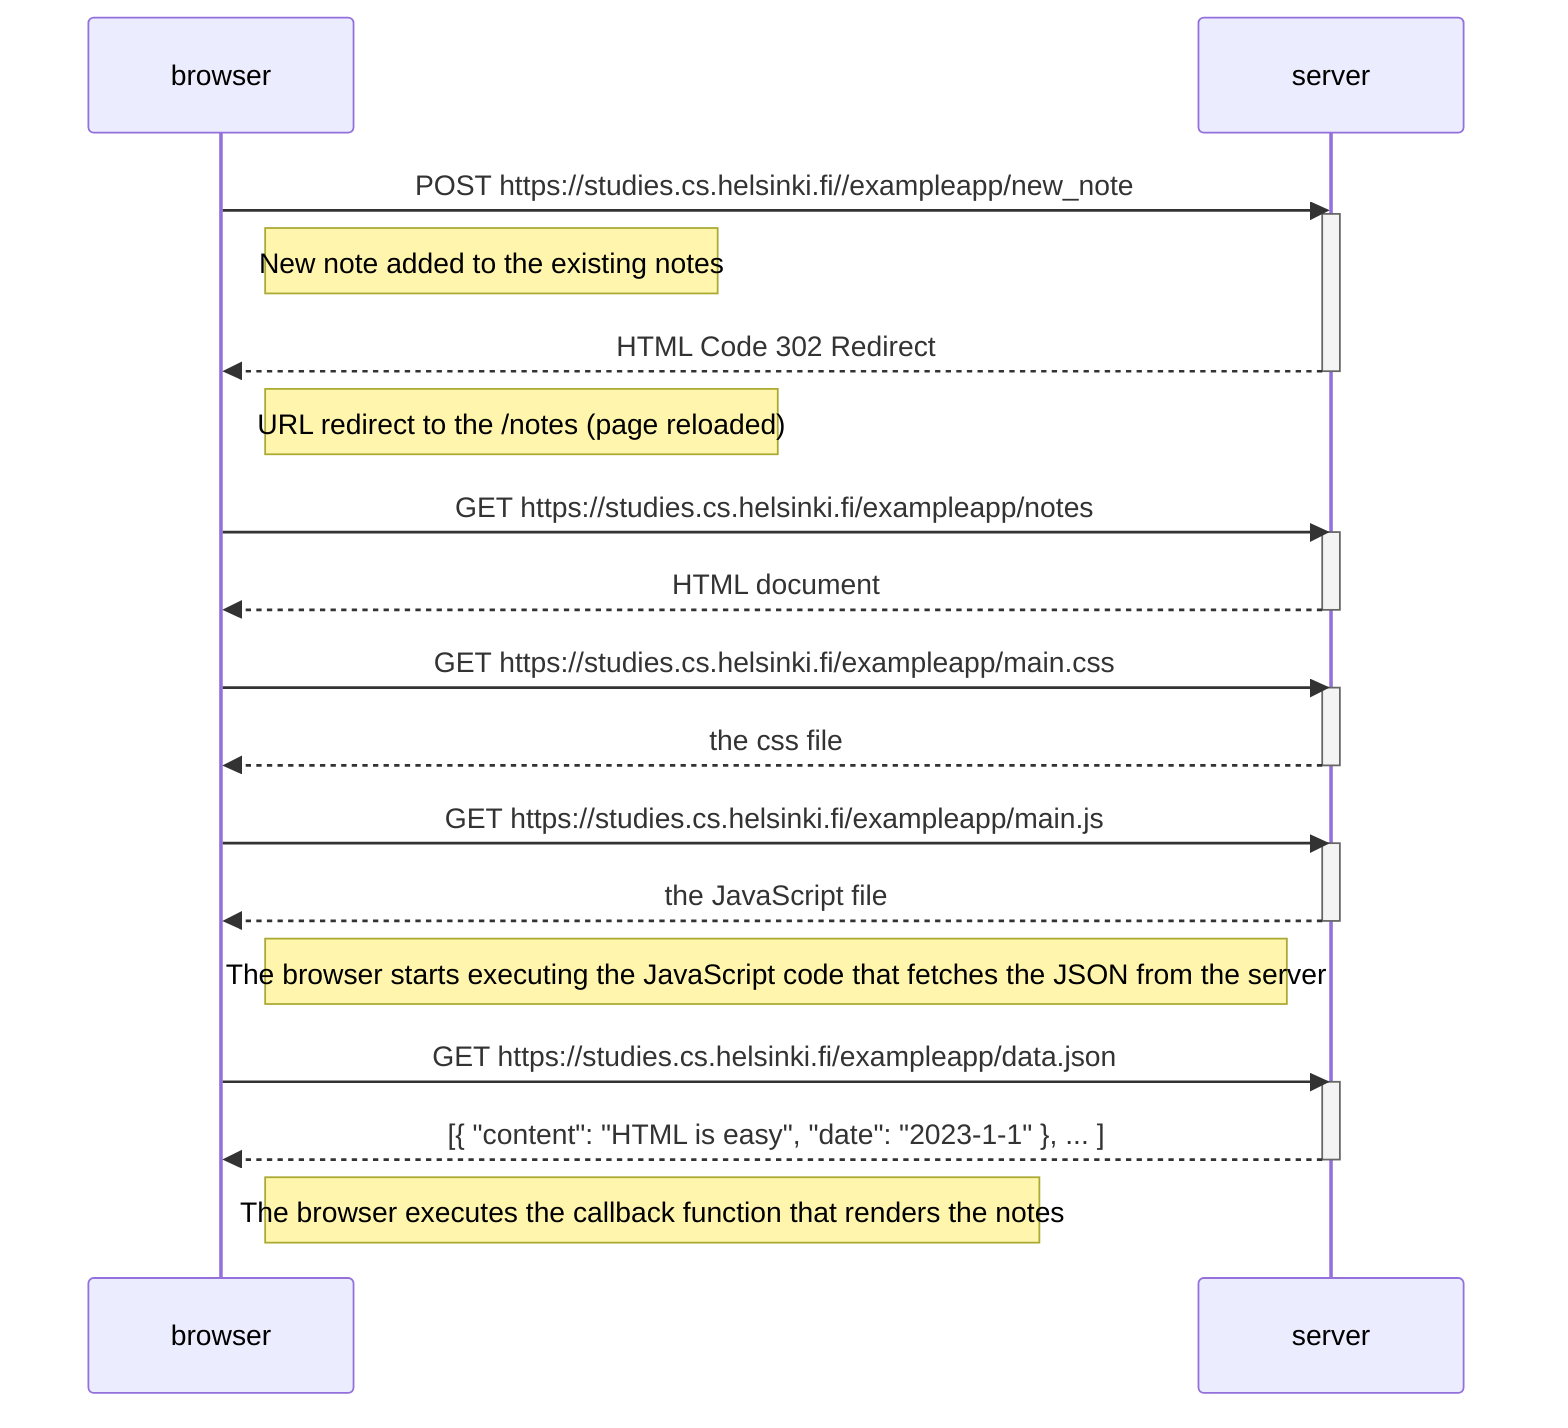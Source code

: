 sequenceDiagram
    participant browser
    participant server

    browser->>server: POST https://studies.cs.helsinki.fi//exampleapp/new_note
    activate server

    Note right of browser: New note added to the existing notes

    server-->>browser: HTML Code 302 Redirect
    deactivate server
    
    Note right of browser: URL redirect to the /notes (page reloaded)

    browser->>server: GET https://studies.cs.helsinki.fi/exampleapp/notes
    activate server
    server-->>browser: HTML document
    deactivate server

    browser->>server: GET https://studies.cs.helsinki.fi/exampleapp/main.css
    activate server
    server-->>browser: the css file
    deactivate server

    browser->>server: GET https://studies.cs.helsinki.fi/exampleapp/main.js
    activate server
    server-->>browser: the JavaScript file
    deactivate server

    Note right of browser: The browser starts executing the  JavaScript code that fetches the JSON from the server

    browser->>server: GET https://studies.cs.helsinki.fi/exampleapp/data.json
    activate server
    server-->>browser: [{ "content": "HTML is easy", "date": "2023-1-1" }, ... ]
    deactivate server

    Note right of browser: The browser executes the callback  function that renders the notes

    %% browser->>server: GET 	https://studies.cs.helsinki.fi/favicon.ico
    %% activate server
    %% server-->>browser: 404 Not Found
    %% deactivate server

    %% Note right of browser: Error fetching favicon.ico